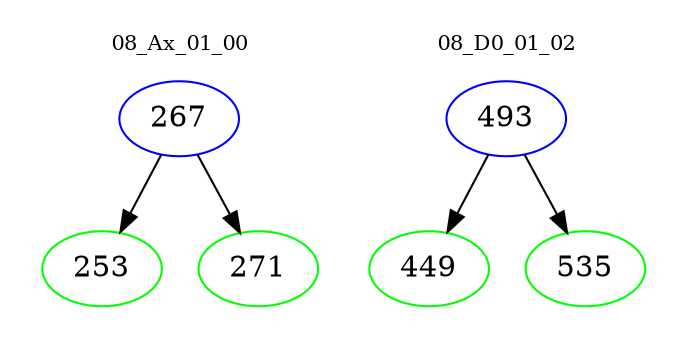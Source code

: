 digraph{
subgraph cluster_0 {
color = white
label = "08_Ax_01_00";
fontsize=10;
T0_267 [label="267", color="blue"]
T0_267 -> T0_253 [color="black"]
T0_253 [label="253", color="green"]
T0_267 -> T0_271 [color="black"]
T0_271 [label="271", color="green"]
}
subgraph cluster_1 {
color = white
label = "08_D0_01_02";
fontsize=10;
T1_493 [label="493", color="blue"]
T1_493 -> T1_449 [color="black"]
T1_449 [label="449", color="green"]
T1_493 -> T1_535 [color="black"]
T1_535 [label="535", color="green"]
}
}
